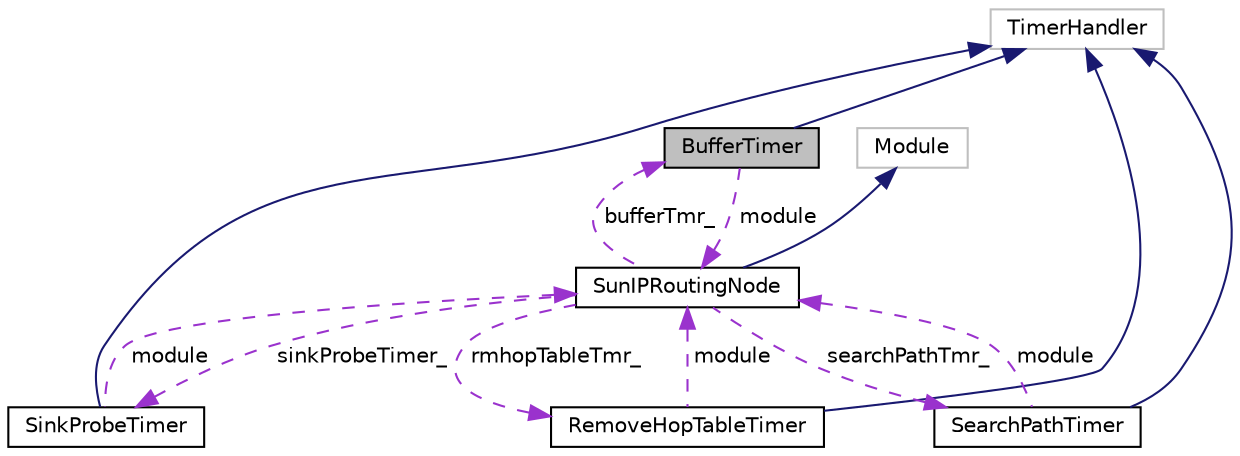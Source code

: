 digraph "BufferTimer"
{
 // LATEX_PDF_SIZE
  edge [fontname="Helvetica",fontsize="10",labelfontname="Helvetica",labelfontsize="10"];
  node [fontname="Helvetica",fontsize="10",shape=record];
  Node1 [label="BufferTimer",height=0.2,width=0.4,color="black", fillcolor="grey75", style="filled", fontcolor="black",tooltip="‍**"];
  Node2 -> Node1 [dir="back",color="midnightblue",fontsize="10",style="solid",fontname="Helvetica"];
  Node2 [label="TimerHandler",height=0.2,width=0.4,color="grey75", fillcolor="white", style="filled",tooltip=" "];
  Node3 -> Node1 [dir="back",color="darkorchid3",fontsize="10",style="dashed",label=" module" ,fontname="Helvetica"];
  Node3 [label="SunIPRoutingNode",height=0.2,width=0.4,color="black", fillcolor="white", style="filled",URL="$classSunIPRoutingNode.html",tooltip="SunIPRoutingNode class is used to represent the routing layer of a node."];
  Node4 -> Node3 [dir="back",color="midnightblue",fontsize="10",style="solid",fontname="Helvetica"];
  Node4 [label="Module",height=0.2,width=0.4,color="grey75", fillcolor="white", style="filled",tooltip=" "];
  Node5 -> Node3 [dir="back",color="darkorchid3",fontsize="10",style="dashed",label=" sinkProbeTimer_" ,fontname="Helvetica"];
  Node5 [label="SinkProbeTimer",height=0.2,width=0.4,color="black", fillcolor="white", style="filled",URL="$classSinkProbeTimer.html",tooltip="SinkProbeTimer class is used to handle the validity time of a probe message."];
  Node2 -> Node5 [dir="back",color="midnightblue",fontsize="10",style="solid",fontname="Helvetica"];
  Node3 -> Node5 [dir="back",color="darkorchid3",fontsize="10",style="dashed",label=" module" ,fontname="Helvetica"];
  Node1 -> Node3 [dir="back",color="darkorchid3",fontsize="10",style="dashed",label=" bufferTmr_" ,fontname="Helvetica"];
  Node6 -> Node3 [dir="back",color="darkorchid3",fontsize="10",style="dashed",label=" searchPathTmr_" ,fontname="Helvetica"];
  Node6 [label="SearchPathTimer",height=0.2,width=0.4,color="black", fillcolor="white", style="filled",URL="$classSearchPathTimer.html",tooltip="SearchPathTimer class is used to handle the timer of Search Path requests."];
  Node2 -> Node6 [dir="back",color="midnightblue",fontsize="10",style="solid",fontname="Helvetica"];
  Node3 -> Node6 [dir="back",color="darkorchid3",fontsize="10",style="dashed",label=" module" ,fontname="Helvetica"];
  Node7 -> Node3 [dir="back",color="darkorchid3",fontsize="10",style="dashed",label=" rmhopTableTmr_" ,fontname="Helvetica"];
  Node7 [label="RemoveHopTableTimer",height=0.2,width=0.4,color="black", fillcolor="white", style="filled",URL="$classRemoveHopTableTimer.html",tooltip="RemoveHopTableTimer class is used to handle the validity time of hop tables."];
  Node2 -> Node7 [dir="back",color="midnightblue",fontsize="10",style="solid",fontname="Helvetica"];
  Node3 -> Node7 [dir="back",color="darkorchid3",fontsize="10",style="dashed",label=" module" ,fontname="Helvetica"];
}
